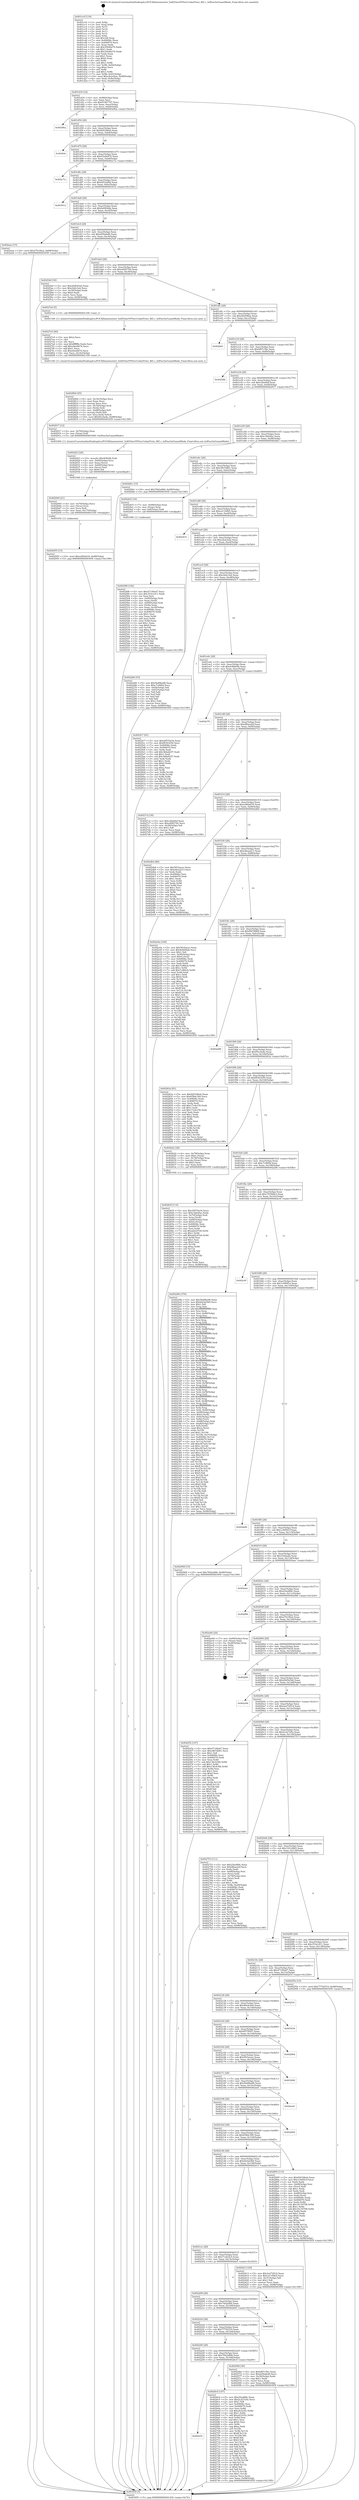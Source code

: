 digraph "0x401cc0" {
  label = "0x401cc0 (/mnt/c/Users/mathe/Desktop/tcc/POCII/binaries/extr_SoftEtherVPNsrcCedarProto_IKE.c_IsIPsecSaTunnelMode_Final-ollvm.out::main(0))"
  labelloc = "t"
  node[shape=record]

  Entry [label="",width=0.3,height=0.3,shape=circle,fillcolor=black,style=filled]
  "0x401d34" [label="{
     0x401d34 [32]\l
     | [instrs]\l
     &nbsp;&nbsp;0x401d34 \<+6\>: mov -0x98(%rbp),%eax\l
     &nbsp;&nbsp;0x401d3a \<+2\>: mov %eax,%ecx\l
     &nbsp;&nbsp;0x401d3c \<+6\>: sub $0x81d677d7,%ecx\l
     &nbsp;&nbsp;0x401d42 \<+6\>: mov %eax,-0xac(%rbp)\l
     &nbsp;&nbsp;0x401d48 \<+6\>: mov %ecx,-0xb0(%rbp)\l
     &nbsp;&nbsp;0x401d4e \<+6\>: je 00000000004029ba \<main+0xcfa\>\l
  }"]
  "0x4029ba" [label="{
     0x4029ba\l
  }", style=dashed]
  "0x401d54" [label="{
     0x401d54 [28]\l
     | [instrs]\l
     &nbsp;&nbsp;0x401d54 \<+5\>: jmp 0000000000401d59 \<main+0x99\>\l
     &nbsp;&nbsp;0x401d59 \<+6\>: mov -0xac(%rbp),%eax\l
     &nbsp;&nbsp;0x401d5f \<+5\>: sub $0x82018beb,%eax\l
     &nbsp;&nbsp;0x401d64 \<+6\>: mov %eax,-0xb4(%rbp)\l
     &nbsp;&nbsp;0x401d6a \<+6\>: je 0000000000402fab \<main+0x12eb\>\l
  }"]
  Exit [label="",width=0.3,height=0.3,shape=circle,fillcolor=black,style=filled,peripheries=2]
  "0x402fab" [label="{
     0x402fab\l
  }", style=dashed]
  "0x401d70" [label="{
     0x401d70 [28]\l
     | [instrs]\l
     &nbsp;&nbsp;0x401d70 \<+5\>: jmp 0000000000401d75 \<main+0xb5\>\l
     &nbsp;&nbsp;0x401d75 \<+6\>: mov -0xac(%rbp),%eax\l
     &nbsp;&nbsp;0x401d7b \<+5\>: sub $0x93a94470,%eax\l
     &nbsp;&nbsp;0x401d80 \<+6\>: mov %eax,-0xb8(%rbp)\l
     &nbsp;&nbsp;0x401d86 \<+6\>: je 0000000000402c7a \<main+0xfba\>\l
  }"]
  "0x402955" [label="{
     0x402955 [15]\l
     | [instrs]\l
     &nbsp;&nbsp;0x402955 \<+10\>: movl $0xe280a618,-0x98(%rbp)\l
     &nbsp;&nbsp;0x40295f \<+5\>: jmp 000000000040305f \<main+0x139f\>\l
  }"]
  "0x402c7a" [label="{
     0x402c7a\l
  }", style=dashed]
  "0x401d8c" [label="{
     0x401d8c [28]\l
     | [instrs]\l
     &nbsp;&nbsp;0x401d8c \<+5\>: jmp 0000000000401d91 \<main+0xd1\>\l
     &nbsp;&nbsp;0x401d91 \<+6\>: mov -0xac(%rbp),%eax\l
     &nbsp;&nbsp;0x401d97 \<+5\>: sub $0x9d1b2f4d,%eax\l
     &nbsp;&nbsp;0x401d9c \<+6\>: mov %eax,-0xbc(%rbp)\l
     &nbsp;&nbsp;0x401da2 \<+6\>: je 0000000000403012 \<main+0x1352\>\l
  }"]
  "0x402940" [label="{
     0x402940 [21]\l
     | [instrs]\l
     &nbsp;&nbsp;0x402940 \<+4\>: mov -0x70(%rbp),%rcx\l
     &nbsp;&nbsp;0x402944 \<+3\>: mov (%rcx),%rcx\l
     &nbsp;&nbsp;0x402947 \<+3\>: mov %rcx,%rdi\l
     &nbsp;&nbsp;0x40294a \<+6\>: mov %eax,-0x170(%rbp)\l
     &nbsp;&nbsp;0x402950 \<+5\>: call 0000000000401030 \<free@plt\>\l
     | [calls]\l
     &nbsp;&nbsp;0x401030 \{1\} (unknown)\l
  }"]
  "0x403012" [label="{
     0x403012\l
  }", style=dashed]
  "0x401da8" [label="{
     0x401da8 [28]\l
     | [instrs]\l
     &nbsp;&nbsp;0x401da8 \<+5\>: jmp 0000000000401dad \<main+0xed\>\l
     &nbsp;&nbsp;0x401dad \<+6\>: mov -0xac(%rbp),%eax\l
     &nbsp;&nbsp;0x401db3 \<+5\>: sub $0x9ef494da,%eax\l
     &nbsp;&nbsp;0x401db8 \<+6\>: mov %eax,-0xc0(%rbp)\l
     &nbsp;&nbsp;0x401dbe \<+6\>: je 0000000000402eaa \<main+0x11ea\>\l
  }"]
  "0x402923" [label="{
     0x402923 [29]\l
     | [instrs]\l
     &nbsp;&nbsp;0x402923 \<+10\>: movabs $0x4040d6,%rdi\l
     &nbsp;&nbsp;0x40292d \<+4\>: mov -0x60(%rbp),%rcx\l
     &nbsp;&nbsp;0x402931 \<+2\>: mov %eax,(%rcx)\l
     &nbsp;&nbsp;0x402933 \<+4\>: mov -0x60(%rbp),%rcx\l
     &nbsp;&nbsp;0x402937 \<+2\>: mov (%rcx),%esi\l
     &nbsp;&nbsp;0x402939 \<+2\>: mov $0x0,%al\l
     &nbsp;&nbsp;0x40293b \<+5\>: call 0000000000401040 \<printf@plt\>\l
     | [calls]\l
     &nbsp;&nbsp;0x401040 \{1\} (unknown)\l
  }"]
  "0x402eaa" [label="{
     0x402eaa [15]\l
     | [instrs]\l
     &nbsp;&nbsp;0x402eaa \<+10\>: movl $0x27b1f4e2,-0x98(%rbp)\l
     &nbsp;&nbsp;0x402eb4 \<+5\>: jmp 000000000040305f \<main+0x139f\>\l
  }"]
  "0x401dc4" [label="{
     0x401dc4 [28]\l
     | [instrs]\l
     &nbsp;&nbsp;0x401dc4 \<+5\>: jmp 0000000000401dc9 \<main+0x109\>\l
     &nbsp;&nbsp;0x401dc9 \<+6\>: mov -0xac(%rbp),%eax\l
     &nbsp;&nbsp;0x401dcf \<+5\>: sub $0xa05bdad0,%eax\l
     &nbsp;&nbsp;0x401dd4 \<+6\>: mov %eax,-0xc4(%rbp)\l
     &nbsp;&nbsp;0x401dda \<+6\>: je 00000000004025a9 \<main+0x8e9\>\l
  }"]
  "0x40280d" [label="{
     0x40280d [45]\l
     | [instrs]\l
     &nbsp;&nbsp;0x40280d \<+6\>: mov -0x16c(%rbp),%ecx\l
     &nbsp;&nbsp;0x402813 \<+3\>: imul %eax,%ecx\l
     &nbsp;&nbsp;0x402816 \<+3\>: movslq %ecx,%rsi\l
     &nbsp;&nbsp;0x402819 \<+4\>: mov -0x70(%rbp),%rdi\l
     &nbsp;&nbsp;0x40281d \<+3\>: mov (%rdi),%rdi\l
     &nbsp;&nbsp;0x402820 \<+4\>: mov -0x68(%rbp),%r8\l
     &nbsp;&nbsp;0x402824 \<+3\>: movslq (%r8),%r8\l
     &nbsp;&nbsp;0x402827 \<+4\>: mov %rsi,(%rdi,%r8,8)\l
     &nbsp;&nbsp;0x40282b \<+10\>: movl $0xf5ec0ede,-0x98(%rbp)\l
     &nbsp;&nbsp;0x402835 \<+5\>: jmp 000000000040305f \<main+0x139f\>\l
  }"]
  "0x4025a9" [label="{
     0x4025a9 [30]\l
     | [instrs]\l
     &nbsp;&nbsp;0x4025a9 \<+5\>: mov $0x29d5d3a0,%eax\l
     &nbsp;&nbsp;0x4025ae \<+5\>: mov $0xcfa0c3a2,%ecx\l
     &nbsp;&nbsp;0x4025b3 \<+3\>: mov -0x30(%rbp),%edx\l
     &nbsp;&nbsp;0x4025b6 \<+3\>: cmp $0x0,%edx\l
     &nbsp;&nbsp;0x4025b9 \<+3\>: cmove %ecx,%eax\l
     &nbsp;&nbsp;0x4025bc \<+6\>: mov %eax,-0x98(%rbp)\l
     &nbsp;&nbsp;0x4025c2 \<+5\>: jmp 000000000040305f \<main+0x139f\>\l
  }"]
  "0x401de0" [label="{
     0x401de0 [28]\l
     | [instrs]\l
     &nbsp;&nbsp;0x401de0 \<+5\>: jmp 0000000000401de5 \<main+0x125\>\l
     &nbsp;&nbsp;0x401de5 \<+6\>: mov -0xac(%rbp),%eax\l
     &nbsp;&nbsp;0x401deb \<+5\>: sub $0xa49f2744,%eax\l
     &nbsp;&nbsp;0x401df0 \<+6\>: mov %eax,-0xc8(%rbp)\l
     &nbsp;&nbsp;0x401df6 \<+6\>: je 00000000004027e0 \<main+0xb20\>\l
  }"]
  "0x4027e5" [label="{
     0x4027e5 [40]\l
     | [instrs]\l
     &nbsp;&nbsp;0x4027e5 \<+5\>: mov $0x2,%ecx\l
     &nbsp;&nbsp;0x4027ea \<+1\>: cltd\l
     &nbsp;&nbsp;0x4027eb \<+2\>: idiv %ecx\l
     &nbsp;&nbsp;0x4027ed \<+6\>: imul $0xfffffffe,%edx,%ecx\l
     &nbsp;&nbsp;0x4027f3 \<+6\>: add $0xe0ee6b74,%ecx\l
     &nbsp;&nbsp;0x4027f9 \<+3\>: add $0x1,%ecx\l
     &nbsp;&nbsp;0x4027fc \<+6\>: sub $0xe0ee6b74,%ecx\l
     &nbsp;&nbsp;0x402802 \<+6\>: mov %ecx,-0x16c(%rbp)\l
     &nbsp;&nbsp;0x402808 \<+5\>: call 0000000000401160 \<next_i\>\l
     | [calls]\l
     &nbsp;&nbsp;0x401160 \{1\} (/mnt/c/Users/mathe/Desktop/tcc/POCII/binaries/extr_SoftEtherVPNsrcCedarProto_IKE.c_IsIPsecSaTunnelMode_Final-ollvm.out::next_i)\l
  }"]
  "0x4027e0" [label="{
     0x4027e0 [5]\l
     | [instrs]\l
     &nbsp;&nbsp;0x4027e0 \<+5\>: call 0000000000401160 \<next_i\>\l
     | [calls]\l
     &nbsp;&nbsp;0x401160 \{1\} (/mnt/c/Users/mathe/Desktop/tcc/POCII/binaries/extr_SoftEtherVPNsrcCedarProto_IKE.c_IsIPsecSaTunnelMode_Final-ollvm.out::next_i)\l
  }"]
  "0x401dfc" [label="{
     0x401dfc [28]\l
     | [instrs]\l
     &nbsp;&nbsp;0x401dfc \<+5\>: jmp 0000000000401e01 \<main+0x141\>\l
     &nbsp;&nbsp;0x401e01 \<+6\>: mov -0xac(%rbp),%eax\l
     &nbsp;&nbsp;0x401e07 \<+5\>: sub $0xa82598aa,%eax\l
     &nbsp;&nbsp;0x401e0c \<+6\>: mov %eax,-0xcc(%rbp)\l
     &nbsp;&nbsp;0x401e12 \<+6\>: je 0000000000402b61 \<main+0xea1\>\l
  }"]
  "0x40225c" [label="{
     0x40225c\l
  }", style=dashed]
  "0x402b61" [label="{
     0x402b61\l
  }", style=dashed]
  "0x401e18" [label="{
     0x401e18 [28]\l
     | [instrs]\l
     &nbsp;&nbsp;0x401e18 \<+5\>: jmp 0000000000401e1d \<main+0x15d\>\l
     &nbsp;&nbsp;0x401e1d \<+6\>: mov -0xac(%rbp),%eax\l
     &nbsp;&nbsp;0x401e23 \<+5\>: sub $0xbf67c5bc,%eax\l
     &nbsp;&nbsp;0x401e28 \<+6\>: mov %eax,-0xd0(%rbp)\l
     &nbsp;&nbsp;0x401e2e \<+6\>: je 000000000040258b \<main+0x8cb\>\l
  }"]
  "0x4026c0" [label="{
     0x4026c0 [147]\l
     | [instrs]\l
     &nbsp;&nbsp;0x4026c0 \<+5\>: mov $0x25eef68c,%eax\l
     &nbsp;&nbsp;0x4026c5 \<+5\>: mov $0x2c227a5e,%ecx\l
     &nbsp;&nbsp;0x4026ca \<+2\>: mov $0x1,%dl\l
     &nbsp;&nbsp;0x4026cc \<+7\>: mov 0x40606c,%esi\l
     &nbsp;&nbsp;0x4026d3 \<+7\>: mov 0x406070,%edi\l
     &nbsp;&nbsp;0x4026da \<+3\>: mov %esi,%r8d\l
     &nbsp;&nbsp;0x4026dd \<+7\>: sub $0xa41b35c,%r8d\l
     &nbsp;&nbsp;0x4026e4 \<+4\>: sub $0x1,%r8d\l
     &nbsp;&nbsp;0x4026e8 \<+7\>: add $0xa41b35c,%r8d\l
     &nbsp;&nbsp;0x4026ef \<+4\>: imul %r8d,%esi\l
     &nbsp;&nbsp;0x4026f3 \<+3\>: and $0x1,%esi\l
     &nbsp;&nbsp;0x4026f6 \<+3\>: cmp $0x0,%esi\l
     &nbsp;&nbsp;0x4026f9 \<+4\>: sete %r9b\l
     &nbsp;&nbsp;0x4026fd \<+3\>: cmp $0xa,%edi\l
     &nbsp;&nbsp;0x402700 \<+4\>: setl %r10b\l
     &nbsp;&nbsp;0x402704 \<+3\>: mov %r9b,%r11b\l
     &nbsp;&nbsp;0x402707 \<+4\>: xor $0xff,%r11b\l
     &nbsp;&nbsp;0x40270b \<+3\>: mov %r10b,%bl\l
     &nbsp;&nbsp;0x40270e \<+3\>: xor $0xff,%bl\l
     &nbsp;&nbsp;0x402711 \<+3\>: xor $0x0,%dl\l
     &nbsp;&nbsp;0x402714 \<+3\>: mov %r11b,%r14b\l
     &nbsp;&nbsp;0x402717 \<+4\>: and $0x0,%r14b\l
     &nbsp;&nbsp;0x40271b \<+3\>: and %dl,%r9b\l
     &nbsp;&nbsp;0x40271e \<+3\>: mov %bl,%r15b\l
     &nbsp;&nbsp;0x402721 \<+4\>: and $0x0,%r15b\l
     &nbsp;&nbsp;0x402725 \<+3\>: and %dl,%r10b\l
     &nbsp;&nbsp;0x402728 \<+3\>: or %r9b,%r14b\l
     &nbsp;&nbsp;0x40272b \<+3\>: or %r10b,%r15b\l
     &nbsp;&nbsp;0x40272e \<+3\>: xor %r15b,%r14b\l
     &nbsp;&nbsp;0x402731 \<+3\>: or %bl,%r11b\l
     &nbsp;&nbsp;0x402734 \<+4\>: xor $0xff,%r11b\l
     &nbsp;&nbsp;0x402738 \<+3\>: or $0x0,%dl\l
     &nbsp;&nbsp;0x40273b \<+3\>: and %dl,%r11b\l
     &nbsp;&nbsp;0x40273e \<+3\>: or %r11b,%r14b\l
     &nbsp;&nbsp;0x402741 \<+4\>: test $0x1,%r14b\l
     &nbsp;&nbsp;0x402745 \<+3\>: cmovne %ecx,%eax\l
     &nbsp;&nbsp;0x402748 \<+6\>: mov %eax,-0x98(%rbp)\l
     &nbsp;&nbsp;0x40274e \<+5\>: jmp 000000000040305f \<main+0x139f\>\l
  }"]
  "0x40258b" [label="{
     0x40258b\l
  }", style=dashed]
  "0x401e34" [label="{
     0x401e34 [28]\l
     | [instrs]\l
     &nbsp;&nbsp;0x401e34 \<+5\>: jmp 0000000000401e39 \<main+0x179\>\l
     &nbsp;&nbsp;0x401e39 \<+6\>: mov -0xac(%rbp),%eax\l
     &nbsp;&nbsp;0x401e3f \<+5\>: sub $0xc2be6faf,%eax\l
     &nbsp;&nbsp;0x401e44 \<+6\>: mov %eax,-0xd4(%rbp)\l
     &nbsp;&nbsp;0x401e4a \<+6\>: je 0000000000402917 \<main+0xc57\>\l
  }"]
  "0x40263f" [label="{
     0x40263f [114]\l
     | [instrs]\l
     &nbsp;&nbsp;0x40263f \<+5\>: mov $0x29570a34,%ecx\l
     &nbsp;&nbsp;0x402644 \<+5\>: mov $0xc3bb2fac,%edx\l
     &nbsp;&nbsp;0x402649 \<+4\>: mov -0x70(%rbp),%rdi\l
     &nbsp;&nbsp;0x40264d \<+3\>: mov %rax,(%rdi)\l
     &nbsp;&nbsp;0x402650 \<+4\>: mov -0x68(%rbp),%rax\l
     &nbsp;&nbsp;0x402654 \<+6\>: movl $0x0,(%rax)\l
     &nbsp;&nbsp;0x40265a \<+7\>: mov 0x40606c,%esi\l
     &nbsp;&nbsp;0x402661 \<+8\>: mov 0x406070,%r8d\l
     &nbsp;&nbsp;0x402669 \<+3\>: mov %esi,%r9d\l
     &nbsp;&nbsp;0x40266c \<+7\>: sub $0xad2c87e6,%r9d\l
     &nbsp;&nbsp;0x402673 \<+4\>: sub $0x1,%r9d\l
     &nbsp;&nbsp;0x402677 \<+7\>: add $0xad2c87e6,%r9d\l
     &nbsp;&nbsp;0x40267e \<+4\>: imul %r9d,%esi\l
     &nbsp;&nbsp;0x402682 \<+3\>: and $0x1,%esi\l
     &nbsp;&nbsp;0x402685 \<+3\>: cmp $0x0,%esi\l
     &nbsp;&nbsp;0x402688 \<+4\>: sete %r10b\l
     &nbsp;&nbsp;0x40268c \<+4\>: cmp $0xa,%r8d\l
     &nbsp;&nbsp;0x402690 \<+4\>: setl %r11b\l
     &nbsp;&nbsp;0x402694 \<+3\>: mov %r10b,%bl\l
     &nbsp;&nbsp;0x402697 \<+3\>: and %r11b,%bl\l
     &nbsp;&nbsp;0x40269a \<+3\>: xor %r11b,%r10b\l
     &nbsp;&nbsp;0x40269d \<+3\>: or %r10b,%bl\l
     &nbsp;&nbsp;0x4026a0 \<+3\>: test $0x1,%bl\l
     &nbsp;&nbsp;0x4026a3 \<+3\>: cmovne %edx,%ecx\l
     &nbsp;&nbsp;0x4026a6 \<+6\>: mov %ecx,-0x98(%rbp)\l
     &nbsp;&nbsp;0x4026ac \<+5\>: jmp 000000000040305f \<main+0x139f\>\l
  }"]
  "0x402917" [label="{
     0x402917 [12]\l
     | [instrs]\l
     &nbsp;&nbsp;0x402917 \<+4\>: mov -0x70(%rbp),%rax\l
     &nbsp;&nbsp;0x40291b \<+3\>: mov (%rax),%rdi\l
     &nbsp;&nbsp;0x40291e \<+5\>: call 0000000000401600 \<IsIPsecSaTunnelMode\>\l
     | [calls]\l
     &nbsp;&nbsp;0x401600 \{1\} (/mnt/c/Users/mathe/Desktop/tcc/POCII/binaries/extr_SoftEtherVPNsrcCedarProto_IKE.c_IsIPsecSaTunnelMode_Final-ollvm.out::IsIPsecSaTunnelMode)\l
  }"]
  "0x401e50" [label="{
     0x401e50 [28]\l
     | [instrs]\l
     &nbsp;&nbsp;0x401e50 \<+5\>: jmp 0000000000401e55 \<main+0x195\>\l
     &nbsp;&nbsp;0x401e55 \<+6\>: mov -0xac(%rbp),%eax\l
     &nbsp;&nbsp;0x401e5b \<+5\>: sub $0xc3bb2fac,%eax\l
     &nbsp;&nbsp;0x401e60 \<+6\>: mov %eax,-0xd8(%rbp)\l
     &nbsp;&nbsp;0x401e66 \<+6\>: je 00000000004026b1 \<main+0x9f1\>\l
  }"]
  "0x402240" [label="{
     0x402240 [28]\l
     | [instrs]\l
     &nbsp;&nbsp;0x402240 \<+5\>: jmp 0000000000402245 \<main+0x585\>\l
     &nbsp;&nbsp;0x402245 \<+6\>: mov -0xac(%rbp),%eax\l
     &nbsp;&nbsp;0x40224b \<+5\>: sub $0x7842a866,%eax\l
     &nbsp;&nbsp;0x402250 \<+6\>: mov %eax,-0x168(%rbp)\l
     &nbsp;&nbsp;0x402256 \<+6\>: je 00000000004026c0 \<main+0xa00\>\l
  }"]
  "0x4026b1" [label="{
     0x4026b1 [15]\l
     | [instrs]\l
     &nbsp;&nbsp;0x4026b1 \<+10\>: movl $0x7842a866,-0x98(%rbp)\l
     &nbsp;&nbsp;0x4026bb \<+5\>: jmp 000000000040305f \<main+0x139f\>\l
  }"]
  "0x401e6c" [label="{
     0x401e6c [28]\l
     | [instrs]\l
     &nbsp;&nbsp;0x401e6c \<+5\>: jmp 0000000000401e71 \<main+0x1b1\>\l
     &nbsp;&nbsp;0x401e71 \<+6\>: mov -0xac(%rbp),%eax\l
     &nbsp;&nbsp;0x401e77 \<+5\>: sub $0xc8b7dd61,%eax\l
     &nbsp;&nbsp;0x401e7c \<+6\>: mov %eax,-0xdc(%rbp)\l
     &nbsp;&nbsp;0x401e82 \<+6\>: je 00000000004024e5 \<main+0x825\>\l
  }"]
  "0x40256d" [label="{
     0x40256d [30]\l
     | [instrs]\l
     &nbsp;&nbsp;0x40256d \<+5\>: mov $0xbf67c5bc,%eax\l
     &nbsp;&nbsp;0x402572 \<+5\>: mov $0xa05bdad0,%ecx\l
     &nbsp;&nbsp;0x402577 \<+3\>: mov -0x30(%rbp),%edx\l
     &nbsp;&nbsp;0x40257a \<+3\>: cmp $0x1,%edx\l
     &nbsp;&nbsp;0x40257d \<+3\>: cmovl %ecx,%eax\l
     &nbsp;&nbsp;0x402580 \<+6\>: mov %eax,-0x98(%rbp)\l
     &nbsp;&nbsp;0x402586 \<+5\>: jmp 000000000040305f \<main+0x139f\>\l
  }"]
  "0x4024e5" [label="{
     0x4024e5 [19]\l
     | [instrs]\l
     &nbsp;&nbsp;0x4024e5 \<+7\>: mov -0x88(%rbp),%rax\l
     &nbsp;&nbsp;0x4024ec \<+3\>: mov (%rax),%rax\l
     &nbsp;&nbsp;0x4024ef \<+4\>: mov 0x8(%rax),%rdi\l
     &nbsp;&nbsp;0x4024f3 \<+5\>: call 0000000000401060 \<atoi@plt\>\l
     | [calls]\l
     &nbsp;&nbsp;0x401060 \{1\} (unknown)\l
  }"]
  "0x401e88" [label="{
     0x401e88 [28]\l
     | [instrs]\l
     &nbsp;&nbsp;0x401e88 \<+5\>: jmp 0000000000401e8d \<main+0x1cd\>\l
     &nbsp;&nbsp;0x401e8d \<+6\>: mov -0xac(%rbp),%eax\l
     &nbsp;&nbsp;0x401e93 \<+5\>: sub $0xca1184b5,%eax\l
     &nbsp;&nbsp;0x401e98 \<+6\>: mov %eax,-0xe0(%rbp)\l
     &nbsp;&nbsp;0x401e9e \<+6\>: je 0000000000402431 \<main+0x771\>\l
  }"]
  "0x402224" [label="{
     0x402224 [28]\l
     | [instrs]\l
     &nbsp;&nbsp;0x402224 \<+5\>: jmp 0000000000402229 \<main+0x569\>\l
     &nbsp;&nbsp;0x402229 \<+6\>: mov -0xac(%rbp),%eax\l
     &nbsp;&nbsp;0x40222f \<+5\>: sub $0x77792519,%eax\l
     &nbsp;&nbsp;0x402234 \<+6\>: mov %eax,-0x164(%rbp)\l
     &nbsp;&nbsp;0x40223a \<+6\>: je 000000000040256d \<main+0x8ad\>\l
  }"]
  "0x402431" [label="{
     0x402431\l
  }", style=dashed]
  "0x401ea4" [label="{
     0x401ea4 [28]\l
     | [instrs]\l
     &nbsp;&nbsp;0x401ea4 \<+5\>: jmp 0000000000401ea9 \<main+0x1e9\>\l
     &nbsp;&nbsp;0x401ea9 \<+6\>: mov -0xac(%rbp),%eax\l
     &nbsp;&nbsp;0x401eaf \<+5\>: sub $0xcde2cb2e,%eax\l
     &nbsp;&nbsp;0x401eb4 \<+6\>: mov %eax,-0xe4(%rbp)\l
     &nbsp;&nbsp;0x401eba \<+6\>: je 0000000000402266 \<main+0x5a6\>\l
  }"]
  "0x402fd5" [label="{
     0x402fd5\l
  }", style=dashed]
  "0x402266" [label="{
     0x402266 [53]\l
     | [instrs]\l
     &nbsp;&nbsp;0x402266 \<+5\>: mov $0x5bd9ba98,%eax\l
     &nbsp;&nbsp;0x40226b \<+5\>: mov $0xc7c880d,%ecx\l
     &nbsp;&nbsp;0x402270 \<+6\>: mov -0x92(%rbp),%dl\l
     &nbsp;&nbsp;0x402276 \<+7\>: mov -0x91(%rbp),%sil\l
     &nbsp;&nbsp;0x40227d \<+3\>: mov %dl,%dil\l
     &nbsp;&nbsp;0x402280 \<+3\>: and %sil,%dil\l
     &nbsp;&nbsp;0x402283 \<+3\>: xor %sil,%dl\l
     &nbsp;&nbsp;0x402286 \<+3\>: or %dl,%dil\l
     &nbsp;&nbsp;0x402289 \<+4\>: test $0x1,%dil\l
     &nbsp;&nbsp;0x40228d \<+3\>: cmovne %ecx,%eax\l
     &nbsp;&nbsp;0x402290 \<+6\>: mov %eax,-0x98(%rbp)\l
     &nbsp;&nbsp;0x402296 \<+5\>: jmp 000000000040305f \<main+0x139f\>\l
  }"]
  "0x401ec0" [label="{
     0x401ec0 [28]\l
     | [instrs]\l
     &nbsp;&nbsp;0x401ec0 \<+5\>: jmp 0000000000401ec5 \<main+0x205\>\l
     &nbsp;&nbsp;0x401ec5 \<+6\>: mov -0xac(%rbp),%eax\l
     &nbsp;&nbsp;0x401ecb \<+5\>: sub $0xcfa0c3a2,%eax\l
     &nbsp;&nbsp;0x401ed0 \<+6\>: mov %eax,-0xe8(%rbp)\l
     &nbsp;&nbsp;0x401ed6 \<+6\>: je 00000000004025c7 \<main+0x907\>\l
  }"]
  "0x40305f" [label="{
     0x40305f [5]\l
     | [instrs]\l
     &nbsp;&nbsp;0x40305f \<+5\>: jmp 0000000000401d34 \<main+0x74\>\l
  }"]
  "0x401cc0" [label="{
     0x401cc0 [116]\l
     | [instrs]\l
     &nbsp;&nbsp;0x401cc0 \<+1\>: push %rbp\l
     &nbsp;&nbsp;0x401cc1 \<+3\>: mov %rsp,%rbp\l
     &nbsp;&nbsp;0x401cc4 \<+2\>: push %r15\l
     &nbsp;&nbsp;0x401cc6 \<+2\>: push %r14\l
     &nbsp;&nbsp;0x401cc8 \<+2\>: push %r13\l
     &nbsp;&nbsp;0x401cca \<+2\>: push %r12\l
     &nbsp;&nbsp;0x401ccc \<+1\>: push %rbx\l
     &nbsp;&nbsp;0x401ccd \<+7\>: sub $0x168,%rsp\l
     &nbsp;&nbsp;0x401cd4 \<+7\>: mov 0x40606c,%eax\l
     &nbsp;&nbsp;0x401cdb \<+7\>: mov 0x406070,%ecx\l
     &nbsp;&nbsp;0x401ce2 \<+2\>: mov %eax,%edx\l
     &nbsp;&nbsp;0x401ce4 \<+6\>: sub $0x30446a70,%edx\l
     &nbsp;&nbsp;0x401cea \<+3\>: sub $0x1,%edx\l
     &nbsp;&nbsp;0x401ced \<+6\>: add $0x30446a70,%edx\l
     &nbsp;&nbsp;0x401cf3 \<+3\>: imul %edx,%eax\l
     &nbsp;&nbsp;0x401cf6 \<+3\>: and $0x1,%eax\l
     &nbsp;&nbsp;0x401cf9 \<+3\>: cmp $0x0,%eax\l
     &nbsp;&nbsp;0x401cfc \<+4\>: sete %r8b\l
     &nbsp;&nbsp;0x401d00 \<+4\>: and $0x1,%r8b\l
     &nbsp;&nbsp;0x401d04 \<+7\>: mov %r8b,-0x92(%rbp)\l
     &nbsp;&nbsp;0x401d0b \<+3\>: cmp $0xa,%ecx\l
     &nbsp;&nbsp;0x401d0e \<+4\>: setl %r8b\l
     &nbsp;&nbsp;0x401d12 \<+4\>: and $0x1,%r8b\l
     &nbsp;&nbsp;0x401d16 \<+7\>: mov %r8b,-0x91(%rbp)\l
     &nbsp;&nbsp;0x401d1d \<+10\>: movl $0xcde2cb2e,-0x98(%rbp)\l
     &nbsp;&nbsp;0x401d27 \<+6\>: mov %edi,-0x9c(%rbp)\l
     &nbsp;&nbsp;0x401d2d \<+7\>: mov %rsi,-0xa8(%rbp)\l
  }"]
  "0x402208" [label="{
     0x402208 [28]\l
     | [instrs]\l
     &nbsp;&nbsp;0x402208 \<+5\>: jmp 000000000040220d \<main+0x54d\>\l
     &nbsp;&nbsp;0x40220d \<+6\>: mov -0xac(%rbp),%eax\l
     &nbsp;&nbsp;0x402213 \<+5\>: sub $0x74d2af0d,%eax\l
     &nbsp;&nbsp;0x402218 \<+6\>: mov %eax,-0x160(%rbp)\l
     &nbsp;&nbsp;0x40221e \<+6\>: je 0000000000402fd5 \<main+0x1315\>\l
  }"]
  "0x4025c7" [label="{
     0x4025c7 [91]\l
     | [instrs]\l
     &nbsp;&nbsp;0x4025c7 \<+5\>: mov $0x29570a34,%eax\l
     &nbsp;&nbsp;0x4025cc \<+5\>: mov $0xf8393250,%ecx\l
     &nbsp;&nbsp;0x4025d1 \<+7\>: mov 0x40606c,%edx\l
     &nbsp;&nbsp;0x4025d8 \<+7\>: mov 0x406070,%esi\l
     &nbsp;&nbsp;0x4025df \<+2\>: mov %edx,%edi\l
     &nbsp;&nbsp;0x4025e1 \<+6\>: add $0x3b8a6257,%edi\l
     &nbsp;&nbsp;0x4025e7 \<+3\>: sub $0x1,%edi\l
     &nbsp;&nbsp;0x4025ea \<+6\>: sub $0x3b8a6257,%edi\l
     &nbsp;&nbsp;0x4025f0 \<+3\>: imul %edi,%edx\l
     &nbsp;&nbsp;0x4025f3 \<+3\>: and $0x1,%edx\l
     &nbsp;&nbsp;0x4025f6 \<+3\>: cmp $0x0,%edx\l
     &nbsp;&nbsp;0x4025f9 \<+4\>: sete %r8b\l
     &nbsp;&nbsp;0x4025fd \<+3\>: cmp $0xa,%esi\l
     &nbsp;&nbsp;0x402600 \<+4\>: setl %r9b\l
     &nbsp;&nbsp;0x402604 \<+3\>: mov %r8b,%r10b\l
     &nbsp;&nbsp;0x402607 \<+3\>: and %r9b,%r10b\l
     &nbsp;&nbsp;0x40260a \<+3\>: xor %r9b,%r8b\l
     &nbsp;&nbsp;0x40260d \<+3\>: or %r8b,%r10b\l
     &nbsp;&nbsp;0x402610 \<+4\>: test $0x1,%r10b\l
     &nbsp;&nbsp;0x402614 \<+3\>: cmovne %ecx,%eax\l
     &nbsp;&nbsp;0x402617 \<+6\>: mov %eax,-0x98(%rbp)\l
     &nbsp;&nbsp;0x40261d \<+5\>: jmp 000000000040305f \<main+0x139f\>\l
  }"]
  "0x401edc" [label="{
     0x401edc [28]\l
     | [instrs]\l
     &nbsp;&nbsp;0x401edc \<+5\>: jmp 0000000000401ee1 \<main+0x221\>\l
     &nbsp;&nbsp;0x401ee1 \<+6\>: mov -0xac(%rbp),%eax\l
     &nbsp;&nbsp;0x401ee7 \<+5\>: sub $0xdc8fde9b,%eax\l
     &nbsp;&nbsp;0x401eec \<+6\>: mov %eax,-0xec(%rbp)\l
     &nbsp;&nbsp;0x401ef2 \<+6\>: je 0000000000402a79 \<main+0xdb9\>\l
  }"]
  "0x402da5" [label="{
     0x402da5\l
  }", style=dashed]
  "0x402a79" [label="{
     0x402a79\l
  }", style=dashed]
  "0x401ef8" [label="{
     0x401ef8 [28]\l
     | [instrs]\l
     &nbsp;&nbsp;0x401ef8 \<+5\>: jmp 0000000000401efd \<main+0x23d\>\l
     &nbsp;&nbsp;0x401efd \<+6\>: mov -0xac(%rbp),%eax\l
     &nbsp;&nbsp;0x401f03 \<+5\>: sub $0xdfbae22f,%eax\l
     &nbsp;&nbsp;0x401f08 \<+6\>: mov %eax,-0xf0(%rbp)\l
     &nbsp;&nbsp;0x401f0e \<+6\>: je 00000000004027c2 \<main+0xb02\>\l
  }"]
  "0x4024f8" [label="{
     0x4024f8 [102]\l
     | [instrs]\l
     &nbsp;&nbsp;0x4024f8 \<+5\>: mov $0x47149a47,%ecx\l
     &nbsp;&nbsp;0x4024fd \<+5\>: mov $0x353a1d11,%edx\l
     &nbsp;&nbsp;0x402502 \<+2\>: xor %esi,%esi\l
     &nbsp;&nbsp;0x402504 \<+4\>: mov -0x80(%rbp),%rdi\l
     &nbsp;&nbsp;0x402508 \<+2\>: mov %eax,(%rdi)\l
     &nbsp;&nbsp;0x40250a \<+4\>: mov -0x80(%rbp),%rdi\l
     &nbsp;&nbsp;0x40250e \<+2\>: mov (%rdi),%eax\l
     &nbsp;&nbsp;0x402510 \<+3\>: mov %eax,-0x30(%rbp)\l
     &nbsp;&nbsp;0x402513 \<+7\>: mov 0x40606c,%eax\l
     &nbsp;&nbsp;0x40251a \<+8\>: mov 0x406070,%r8d\l
     &nbsp;&nbsp;0x402522 \<+3\>: sub $0x1,%esi\l
     &nbsp;&nbsp;0x402525 \<+3\>: mov %eax,%r9d\l
     &nbsp;&nbsp;0x402528 \<+3\>: add %esi,%r9d\l
     &nbsp;&nbsp;0x40252b \<+4\>: imul %r9d,%eax\l
     &nbsp;&nbsp;0x40252f \<+3\>: and $0x1,%eax\l
     &nbsp;&nbsp;0x402532 \<+3\>: cmp $0x0,%eax\l
     &nbsp;&nbsp;0x402535 \<+4\>: sete %r10b\l
     &nbsp;&nbsp;0x402539 \<+4\>: cmp $0xa,%r8d\l
     &nbsp;&nbsp;0x40253d \<+4\>: setl %r11b\l
     &nbsp;&nbsp;0x402541 \<+3\>: mov %r10b,%bl\l
     &nbsp;&nbsp;0x402544 \<+3\>: and %r11b,%bl\l
     &nbsp;&nbsp;0x402547 \<+3\>: xor %r11b,%r10b\l
     &nbsp;&nbsp;0x40254a \<+3\>: or %r10b,%bl\l
     &nbsp;&nbsp;0x40254d \<+3\>: test $0x1,%bl\l
     &nbsp;&nbsp;0x402550 \<+3\>: cmovne %edx,%ecx\l
     &nbsp;&nbsp;0x402553 \<+6\>: mov %ecx,-0x98(%rbp)\l
     &nbsp;&nbsp;0x402559 \<+5\>: jmp 000000000040305f \<main+0x139f\>\l
  }"]
  "0x4027c2" [label="{
     0x4027c2 [30]\l
     | [instrs]\l
     &nbsp;&nbsp;0x4027c2 \<+5\>: mov $0xc2be6faf,%eax\l
     &nbsp;&nbsp;0x4027c7 \<+5\>: mov $0xa49f2744,%ecx\l
     &nbsp;&nbsp;0x4027cc \<+3\>: mov -0x29(%rbp),%dl\l
     &nbsp;&nbsp;0x4027cf \<+3\>: test $0x1,%dl\l
     &nbsp;&nbsp;0x4027d2 \<+3\>: cmovne %ecx,%eax\l
     &nbsp;&nbsp;0x4027d5 \<+6\>: mov %eax,-0x98(%rbp)\l
     &nbsp;&nbsp;0x4027db \<+5\>: jmp 000000000040305f \<main+0x139f\>\l
  }"]
  "0x401f14" [label="{
     0x401f14 [28]\l
     | [instrs]\l
     &nbsp;&nbsp;0x401f14 \<+5\>: jmp 0000000000401f19 \<main+0x259\>\l
     &nbsp;&nbsp;0x401f19 \<+6\>: mov -0xac(%rbp),%eax\l
     &nbsp;&nbsp;0x401f1f \<+5\>: sub $0xe280a618,%eax\l
     &nbsp;&nbsp;0x401f24 \<+6\>: mov %eax,-0xf4(%rbp)\l
     &nbsp;&nbsp;0x401f2a \<+6\>: je 0000000000402db4 \<main+0x10f4\>\l
  }"]
  "0x4021ec" [label="{
     0x4021ec [28]\l
     | [instrs]\l
     &nbsp;&nbsp;0x4021ec \<+5\>: jmp 00000000004021f1 \<main+0x531\>\l
     &nbsp;&nbsp;0x4021f1 \<+6\>: mov -0xac(%rbp),%eax\l
     &nbsp;&nbsp;0x4021f7 \<+5\>: sub $0x71c623c5,%eax\l
     &nbsp;&nbsp;0x4021fc \<+6\>: mov %eax,-0x15c(%rbp)\l
     &nbsp;&nbsp;0x402202 \<+6\>: je 0000000000402da5 \<main+0x10e5\>\l
  }"]
  "0x402db4" [label="{
     0x402db4 [86]\l
     | [instrs]\l
     &nbsp;&nbsp;0x402db4 \<+5\>: mov $0x581bacac,%eax\l
     &nbsp;&nbsp;0x402db9 \<+5\>: mov $0xe8eaa213,%ecx\l
     &nbsp;&nbsp;0x402dbe \<+2\>: xor %edx,%edx\l
     &nbsp;&nbsp;0x402dc0 \<+7\>: mov 0x40606c,%esi\l
     &nbsp;&nbsp;0x402dc7 \<+7\>: mov 0x406070,%edi\l
     &nbsp;&nbsp;0x402dce \<+3\>: sub $0x1,%edx\l
     &nbsp;&nbsp;0x402dd1 \<+3\>: mov %esi,%r8d\l
     &nbsp;&nbsp;0x402dd4 \<+3\>: add %edx,%r8d\l
     &nbsp;&nbsp;0x402dd7 \<+4\>: imul %r8d,%esi\l
     &nbsp;&nbsp;0x402ddb \<+3\>: and $0x1,%esi\l
     &nbsp;&nbsp;0x402dde \<+3\>: cmp $0x0,%esi\l
     &nbsp;&nbsp;0x402de1 \<+4\>: sete %r9b\l
     &nbsp;&nbsp;0x402de5 \<+3\>: cmp $0xa,%edi\l
     &nbsp;&nbsp;0x402de8 \<+4\>: setl %r10b\l
     &nbsp;&nbsp;0x402dec \<+3\>: mov %r9b,%r11b\l
     &nbsp;&nbsp;0x402def \<+3\>: and %r10b,%r11b\l
     &nbsp;&nbsp;0x402df2 \<+3\>: xor %r10b,%r9b\l
     &nbsp;&nbsp;0x402df5 \<+3\>: or %r9b,%r11b\l
     &nbsp;&nbsp;0x402df8 \<+4\>: test $0x1,%r11b\l
     &nbsp;&nbsp;0x402dfc \<+3\>: cmovne %ecx,%eax\l
     &nbsp;&nbsp;0x402dff \<+6\>: mov %eax,-0x98(%rbp)\l
     &nbsp;&nbsp;0x402e05 \<+5\>: jmp 000000000040305f \<main+0x139f\>\l
  }"]
  "0x401f30" [label="{
     0x401f30 [28]\l
     | [instrs]\l
     &nbsp;&nbsp;0x401f30 \<+5\>: jmp 0000000000401f35 \<main+0x275\>\l
     &nbsp;&nbsp;0x401f35 \<+6\>: mov -0xac(%rbp),%eax\l
     &nbsp;&nbsp;0x401f3b \<+5\>: sub $0xe8eaa213,%eax\l
     &nbsp;&nbsp;0x401f40 \<+6\>: mov %eax,-0xf8(%rbp)\l
     &nbsp;&nbsp;0x401f46 \<+6\>: je 0000000000402e0a \<main+0x114a\>\l
  }"]
  "0x402413" [label="{
     0x402413 [30]\l
     | [instrs]\l
     &nbsp;&nbsp;0x402413 \<+5\>: mov $0x2a272914,%eax\l
     &nbsp;&nbsp;0x402418 \<+5\>: mov $0xca1184b5,%ecx\l
     &nbsp;&nbsp;0x40241d \<+3\>: mov -0x31(%rbp),%dl\l
     &nbsp;&nbsp;0x402420 \<+3\>: test $0x1,%dl\l
     &nbsp;&nbsp;0x402423 \<+3\>: cmovne %ecx,%eax\l
     &nbsp;&nbsp;0x402426 \<+6\>: mov %eax,-0x98(%rbp)\l
     &nbsp;&nbsp;0x40242c \<+5\>: jmp 000000000040305f \<main+0x139f\>\l
  }"]
  "0x402e0a" [label="{
     0x402e0a [160]\l
     | [instrs]\l
     &nbsp;&nbsp;0x402e0a \<+5\>: mov $0x581bacac,%eax\l
     &nbsp;&nbsp;0x402e0f \<+5\>: mov $0x9ef494da,%ecx\l
     &nbsp;&nbsp;0x402e14 \<+2\>: mov $0x1,%dl\l
     &nbsp;&nbsp;0x402e16 \<+7\>: mov -0x90(%rbp),%rsi\l
     &nbsp;&nbsp;0x402e1d \<+6\>: movl $0x0,(%rsi)\l
     &nbsp;&nbsp;0x402e23 \<+7\>: mov 0x40606c,%edi\l
     &nbsp;&nbsp;0x402e2a \<+8\>: mov 0x406070,%r8d\l
     &nbsp;&nbsp;0x402e32 \<+3\>: mov %edi,%r9d\l
     &nbsp;&nbsp;0x402e35 \<+7\>: sub $0x7cd6bcb,%r9d\l
     &nbsp;&nbsp;0x402e3c \<+4\>: sub $0x1,%r9d\l
     &nbsp;&nbsp;0x402e40 \<+7\>: add $0x7cd6bcb,%r9d\l
     &nbsp;&nbsp;0x402e47 \<+4\>: imul %r9d,%edi\l
     &nbsp;&nbsp;0x402e4b \<+3\>: and $0x1,%edi\l
     &nbsp;&nbsp;0x402e4e \<+3\>: cmp $0x0,%edi\l
     &nbsp;&nbsp;0x402e51 \<+4\>: sete %r10b\l
     &nbsp;&nbsp;0x402e55 \<+4\>: cmp $0xa,%r8d\l
     &nbsp;&nbsp;0x402e59 \<+4\>: setl %r11b\l
     &nbsp;&nbsp;0x402e5d \<+3\>: mov %r10b,%bl\l
     &nbsp;&nbsp;0x402e60 \<+3\>: xor $0xff,%bl\l
     &nbsp;&nbsp;0x402e63 \<+3\>: mov %r11b,%r14b\l
     &nbsp;&nbsp;0x402e66 \<+4\>: xor $0xff,%r14b\l
     &nbsp;&nbsp;0x402e6a \<+3\>: xor $0x1,%dl\l
     &nbsp;&nbsp;0x402e6d \<+3\>: mov %bl,%r15b\l
     &nbsp;&nbsp;0x402e70 \<+4\>: and $0xff,%r15b\l
     &nbsp;&nbsp;0x402e74 \<+3\>: and %dl,%r10b\l
     &nbsp;&nbsp;0x402e77 \<+3\>: mov %r14b,%r12b\l
     &nbsp;&nbsp;0x402e7a \<+4\>: and $0xff,%r12b\l
     &nbsp;&nbsp;0x402e7e \<+3\>: and %dl,%r11b\l
     &nbsp;&nbsp;0x402e81 \<+3\>: or %r10b,%r15b\l
     &nbsp;&nbsp;0x402e84 \<+3\>: or %r11b,%r12b\l
     &nbsp;&nbsp;0x402e87 \<+3\>: xor %r12b,%r15b\l
     &nbsp;&nbsp;0x402e8a \<+3\>: or %r14b,%bl\l
     &nbsp;&nbsp;0x402e8d \<+3\>: xor $0xff,%bl\l
     &nbsp;&nbsp;0x402e90 \<+3\>: or $0x1,%dl\l
     &nbsp;&nbsp;0x402e93 \<+2\>: and %dl,%bl\l
     &nbsp;&nbsp;0x402e95 \<+3\>: or %bl,%r15b\l
     &nbsp;&nbsp;0x402e98 \<+4\>: test $0x1,%r15b\l
     &nbsp;&nbsp;0x402e9c \<+3\>: cmovne %ecx,%eax\l
     &nbsp;&nbsp;0x402e9f \<+6\>: mov %eax,-0x98(%rbp)\l
     &nbsp;&nbsp;0x402ea5 \<+5\>: jmp 000000000040305f \<main+0x139f\>\l
  }"]
  "0x401f4c" [label="{
     0x401f4c [28]\l
     | [instrs]\l
     &nbsp;&nbsp;0x401f4c \<+5\>: jmp 0000000000401f51 \<main+0x291\>\l
     &nbsp;&nbsp;0x401f51 \<+6\>: mov -0xac(%rbp),%eax\l
     &nbsp;&nbsp;0x401f57 \<+5\>: sub $0xf0d78869,%eax\l
     &nbsp;&nbsp;0x401f5c \<+6\>: mov %eax,-0xfc(%rbp)\l
     &nbsp;&nbsp;0x401f62 \<+6\>: je 0000000000402a88 \<main+0xdc8\>\l
  }"]
  "0x4021d0" [label="{
     0x4021d0 [28]\l
     | [instrs]\l
     &nbsp;&nbsp;0x4021d0 \<+5\>: jmp 00000000004021d5 \<main+0x515\>\l
     &nbsp;&nbsp;0x4021d5 \<+6\>: mov -0xac(%rbp),%eax\l
     &nbsp;&nbsp;0x4021db \<+5\>: sub $0x6dcbd360,%eax\l
     &nbsp;&nbsp;0x4021e0 \<+6\>: mov %eax,-0x158(%rbp)\l
     &nbsp;&nbsp;0x4021e6 \<+6\>: je 0000000000402413 \<main+0x753\>\l
  }"]
  "0x402a88" [label="{
     0x402a88\l
  }", style=dashed]
  "0x401f68" [label="{
     0x401f68 [28]\l
     | [instrs]\l
     &nbsp;&nbsp;0x401f68 \<+5\>: jmp 0000000000401f6d \<main+0x2ad\>\l
     &nbsp;&nbsp;0x401f6d \<+6\>: mov -0xac(%rbp),%eax\l
     &nbsp;&nbsp;0x401f73 \<+5\>: sub $0xf5ec0ede,%eax\l
     &nbsp;&nbsp;0x401f78 \<+6\>: mov %eax,-0x100(%rbp)\l
     &nbsp;&nbsp;0x401f7e \<+6\>: je 000000000040283a \<main+0xb7a\>\l
  }"]
  "0x402895" [label="{
     0x402895 [115]\l
     | [instrs]\l
     &nbsp;&nbsp;0x402895 \<+5\>: mov $0x82018beb,%eax\l
     &nbsp;&nbsp;0x40289a \<+5\>: mov $0x1c9d561f,%ecx\l
     &nbsp;&nbsp;0x40289f \<+2\>: xor %edx,%edx\l
     &nbsp;&nbsp;0x4028a1 \<+4\>: mov -0x68(%rbp),%rsi\l
     &nbsp;&nbsp;0x4028a5 \<+2\>: mov (%rsi),%edi\l
     &nbsp;&nbsp;0x4028a7 \<+3\>: sub $0x1,%edx\l
     &nbsp;&nbsp;0x4028aa \<+2\>: sub %edx,%edi\l
     &nbsp;&nbsp;0x4028ac \<+4\>: mov -0x68(%rbp),%rsi\l
     &nbsp;&nbsp;0x4028b0 \<+2\>: mov %edi,(%rsi)\l
     &nbsp;&nbsp;0x4028b2 \<+7\>: mov 0x40606c,%edx\l
     &nbsp;&nbsp;0x4028b9 \<+7\>: mov 0x406070,%edi\l
     &nbsp;&nbsp;0x4028c0 \<+3\>: mov %edx,%r8d\l
     &nbsp;&nbsp;0x4028c3 \<+7\>: sub $0x16130708,%r8d\l
     &nbsp;&nbsp;0x4028ca \<+4\>: sub $0x1,%r8d\l
     &nbsp;&nbsp;0x4028ce \<+7\>: add $0x16130708,%r8d\l
     &nbsp;&nbsp;0x4028d5 \<+4\>: imul %r8d,%edx\l
     &nbsp;&nbsp;0x4028d9 \<+3\>: and $0x1,%edx\l
     &nbsp;&nbsp;0x4028dc \<+3\>: cmp $0x0,%edx\l
     &nbsp;&nbsp;0x4028df \<+4\>: sete %r9b\l
     &nbsp;&nbsp;0x4028e3 \<+3\>: cmp $0xa,%edi\l
     &nbsp;&nbsp;0x4028e6 \<+4\>: setl %r10b\l
     &nbsp;&nbsp;0x4028ea \<+3\>: mov %r9b,%r11b\l
     &nbsp;&nbsp;0x4028ed \<+3\>: and %r10b,%r11b\l
     &nbsp;&nbsp;0x4028f0 \<+3\>: xor %r10b,%r9b\l
     &nbsp;&nbsp;0x4028f3 \<+3\>: or %r9b,%r11b\l
     &nbsp;&nbsp;0x4028f6 \<+4\>: test $0x1,%r11b\l
     &nbsp;&nbsp;0x4028fa \<+3\>: cmovne %ecx,%eax\l
     &nbsp;&nbsp;0x4028fd \<+6\>: mov %eax,-0x98(%rbp)\l
     &nbsp;&nbsp;0x402903 \<+5\>: jmp 000000000040305f \<main+0x139f\>\l
  }"]
  "0x40283a" [label="{
     0x40283a [91]\l
     | [instrs]\l
     &nbsp;&nbsp;0x40283a \<+5\>: mov $0x82018beb,%eax\l
     &nbsp;&nbsp;0x40283f \<+5\>: mov $0x658dc300,%ecx\l
     &nbsp;&nbsp;0x402844 \<+7\>: mov 0x40606c,%edx\l
     &nbsp;&nbsp;0x40284b \<+7\>: mov 0x406070,%esi\l
     &nbsp;&nbsp;0x402852 \<+2\>: mov %edx,%edi\l
     &nbsp;&nbsp;0x402854 \<+6\>: add $0x17cde156,%edi\l
     &nbsp;&nbsp;0x40285a \<+3\>: sub $0x1,%edi\l
     &nbsp;&nbsp;0x40285d \<+6\>: sub $0x17cde156,%edi\l
     &nbsp;&nbsp;0x402863 \<+3\>: imul %edi,%edx\l
     &nbsp;&nbsp;0x402866 \<+3\>: and $0x1,%edx\l
     &nbsp;&nbsp;0x402869 \<+3\>: cmp $0x0,%edx\l
     &nbsp;&nbsp;0x40286c \<+4\>: sete %r8b\l
     &nbsp;&nbsp;0x402870 \<+3\>: cmp $0xa,%esi\l
     &nbsp;&nbsp;0x402873 \<+4\>: setl %r9b\l
     &nbsp;&nbsp;0x402877 \<+3\>: mov %r8b,%r10b\l
     &nbsp;&nbsp;0x40287a \<+3\>: and %r9b,%r10b\l
     &nbsp;&nbsp;0x40287d \<+3\>: xor %r9b,%r8b\l
     &nbsp;&nbsp;0x402880 \<+3\>: or %r8b,%r10b\l
     &nbsp;&nbsp;0x402883 \<+4\>: test $0x1,%r10b\l
     &nbsp;&nbsp;0x402887 \<+3\>: cmovne %ecx,%eax\l
     &nbsp;&nbsp;0x40288a \<+6\>: mov %eax,-0x98(%rbp)\l
     &nbsp;&nbsp;0x402890 \<+5\>: jmp 000000000040305f \<main+0x139f\>\l
  }"]
  "0x401f84" [label="{
     0x401f84 [28]\l
     | [instrs]\l
     &nbsp;&nbsp;0x401f84 \<+5\>: jmp 0000000000401f89 \<main+0x2c9\>\l
     &nbsp;&nbsp;0x401f89 \<+6\>: mov -0xac(%rbp),%eax\l
     &nbsp;&nbsp;0x401f8f \<+5\>: sub $0xf8393250,%eax\l
     &nbsp;&nbsp;0x401f94 \<+6\>: mov %eax,-0x104(%rbp)\l
     &nbsp;&nbsp;0x401f9a \<+6\>: je 0000000000402622 \<main+0x962\>\l
  }"]
  "0x4021b4" [label="{
     0x4021b4 [28]\l
     | [instrs]\l
     &nbsp;&nbsp;0x4021b4 \<+5\>: jmp 00000000004021b9 \<main+0x4f9\>\l
     &nbsp;&nbsp;0x4021b9 \<+6\>: mov -0xac(%rbp),%eax\l
     &nbsp;&nbsp;0x4021bf \<+5\>: sub $0x658dc300,%eax\l
     &nbsp;&nbsp;0x4021c4 \<+6\>: mov %eax,-0x154(%rbp)\l
     &nbsp;&nbsp;0x4021ca \<+6\>: je 0000000000402895 \<main+0xbd5\>\l
  }"]
  "0x402622" [label="{
     0x402622 [29]\l
     | [instrs]\l
     &nbsp;&nbsp;0x402622 \<+4\>: mov -0x78(%rbp),%rax\l
     &nbsp;&nbsp;0x402626 \<+6\>: movl $0x1,(%rax)\l
     &nbsp;&nbsp;0x40262c \<+4\>: mov -0x78(%rbp),%rax\l
     &nbsp;&nbsp;0x402630 \<+3\>: movslq (%rax),%rax\l
     &nbsp;&nbsp;0x402633 \<+4\>: shl $0x3,%rax\l
     &nbsp;&nbsp;0x402637 \<+3\>: mov %rax,%rdi\l
     &nbsp;&nbsp;0x40263a \<+5\>: call 0000000000401050 \<malloc@plt\>\l
     | [calls]\l
     &nbsp;&nbsp;0x401050 \{1\} (unknown)\l
  }"]
  "0x401fa0" [label="{
     0x401fa0 [28]\l
     | [instrs]\l
     &nbsp;&nbsp;0x401fa0 \<+5\>: jmp 0000000000401fa5 \<main+0x2e5\>\l
     &nbsp;&nbsp;0x401fa5 \<+6\>: mov -0xac(%rbp),%eax\l
     &nbsp;&nbsp;0x401fab \<+5\>: sub $0xc7c880d,%eax\l
     &nbsp;&nbsp;0x401fb0 \<+6\>: mov %eax,-0x108(%rbp)\l
     &nbsp;&nbsp;0x401fb6 \<+6\>: je 000000000040229b \<main+0x5db\>\l
  }"]
  "0x402d0d" [label="{
     0x402d0d\l
  }", style=dashed]
  "0x40229b" [label="{
     0x40229b [376]\l
     | [instrs]\l
     &nbsp;&nbsp;0x40229b \<+5\>: mov $0x5bd9ba98,%eax\l
     &nbsp;&nbsp;0x4022a0 \<+5\>: mov $0x6dcbd360,%ecx\l
     &nbsp;&nbsp;0x4022a5 \<+2\>: mov $0x1,%dl\l
     &nbsp;&nbsp;0x4022a7 \<+3\>: mov %rsp,%rsi\l
     &nbsp;&nbsp;0x4022aa \<+4\>: add $0xfffffffffffffff0,%rsi\l
     &nbsp;&nbsp;0x4022ae \<+3\>: mov %rsi,%rsp\l
     &nbsp;&nbsp;0x4022b1 \<+7\>: mov %rsi,-0x90(%rbp)\l
     &nbsp;&nbsp;0x4022b8 \<+3\>: mov %rsp,%rsi\l
     &nbsp;&nbsp;0x4022bb \<+4\>: add $0xfffffffffffffff0,%rsi\l
     &nbsp;&nbsp;0x4022bf \<+3\>: mov %rsi,%rsp\l
     &nbsp;&nbsp;0x4022c2 \<+3\>: mov %rsp,%rdi\l
     &nbsp;&nbsp;0x4022c5 \<+4\>: add $0xfffffffffffffff0,%rdi\l
     &nbsp;&nbsp;0x4022c9 \<+3\>: mov %rdi,%rsp\l
     &nbsp;&nbsp;0x4022cc \<+7\>: mov %rdi,-0x88(%rbp)\l
     &nbsp;&nbsp;0x4022d3 \<+3\>: mov %rsp,%rdi\l
     &nbsp;&nbsp;0x4022d6 \<+4\>: add $0xfffffffffffffff0,%rdi\l
     &nbsp;&nbsp;0x4022da \<+3\>: mov %rdi,%rsp\l
     &nbsp;&nbsp;0x4022dd \<+4\>: mov %rdi,-0x80(%rbp)\l
     &nbsp;&nbsp;0x4022e1 \<+3\>: mov %rsp,%rdi\l
     &nbsp;&nbsp;0x4022e4 \<+4\>: add $0xfffffffffffffff0,%rdi\l
     &nbsp;&nbsp;0x4022e8 \<+3\>: mov %rdi,%rsp\l
     &nbsp;&nbsp;0x4022eb \<+4\>: mov %rdi,-0x78(%rbp)\l
     &nbsp;&nbsp;0x4022ef \<+3\>: mov %rsp,%rdi\l
     &nbsp;&nbsp;0x4022f2 \<+4\>: add $0xfffffffffffffff0,%rdi\l
     &nbsp;&nbsp;0x4022f6 \<+3\>: mov %rdi,%rsp\l
     &nbsp;&nbsp;0x4022f9 \<+4\>: mov %rdi,-0x70(%rbp)\l
     &nbsp;&nbsp;0x4022fd \<+3\>: mov %rsp,%rdi\l
     &nbsp;&nbsp;0x402300 \<+4\>: add $0xfffffffffffffff0,%rdi\l
     &nbsp;&nbsp;0x402304 \<+3\>: mov %rdi,%rsp\l
     &nbsp;&nbsp;0x402307 \<+4\>: mov %rdi,-0x68(%rbp)\l
     &nbsp;&nbsp;0x40230b \<+3\>: mov %rsp,%rdi\l
     &nbsp;&nbsp;0x40230e \<+4\>: add $0xfffffffffffffff0,%rdi\l
     &nbsp;&nbsp;0x402312 \<+3\>: mov %rdi,%rsp\l
     &nbsp;&nbsp;0x402315 \<+4\>: mov %rdi,-0x60(%rbp)\l
     &nbsp;&nbsp;0x402319 \<+3\>: mov %rsp,%rdi\l
     &nbsp;&nbsp;0x40231c \<+4\>: add $0xfffffffffffffff0,%rdi\l
     &nbsp;&nbsp;0x402320 \<+3\>: mov %rdi,%rsp\l
     &nbsp;&nbsp;0x402323 \<+4\>: mov %rdi,-0x58(%rbp)\l
     &nbsp;&nbsp;0x402327 \<+3\>: mov %rsp,%rdi\l
     &nbsp;&nbsp;0x40232a \<+4\>: add $0xfffffffffffffff0,%rdi\l
     &nbsp;&nbsp;0x40232e \<+3\>: mov %rdi,%rsp\l
     &nbsp;&nbsp;0x402331 \<+4\>: mov %rdi,-0x50(%rbp)\l
     &nbsp;&nbsp;0x402335 \<+3\>: mov %rsp,%rdi\l
     &nbsp;&nbsp;0x402338 \<+4\>: add $0xfffffffffffffff0,%rdi\l
     &nbsp;&nbsp;0x40233c \<+3\>: mov %rdi,%rsp\l
     &nbsp;&nbsp;0x40233f \<+4\>: mov %rdi,-0x48(%rbp)\l
     &nbsp;&nbsp;0x402343 \<+3\>: mov %rsp,%rdi\l
     &nbsp;&nbsp;0x402346 \<+4\>: add $0xfffffffffffffff0,%rdi\l
     &nbsp;&nbsp;0x40234a \<+3\>: mov %rdi,%rsp\l
     &nbsp;&nbsp;0x40234d \<+4\>: mov %rdi,-0x40(%rbp)\l
     &nbsp;&nbsp;0x402351 \<+7\>: mov -0x90(%rbp),%rdi\l
     &nbsp;&nbsp;0x402358 \<+6\>: movl $0x0,(%rdi)\l
     &nbsp;&nbsp;0x40235e \<+7\>: mov -0x9c(%rbp),%r8d\l
     &nbsp;&nbsp;0x402365 \<+3\>: mov %r8d,(%rsi)\l
     &nbsp;&nbsp;0x402368 \<+7\>: mov -0x88(%rbp),%rdi\l
     &nbsp;&nbsp;0x40236f \<+7\>: mov -0xa8(%rbp),%r9\l
     &nbsp;&nbsp;0x402376 \<+3\>: mov %r9,(%rdi)\l
     &nbsp;&nbsp;0x402379 \<+3\>: cmpl $0x2,(%rsi)\l
     &nbsp;&nbsp;0x40237c \<+4\>: setne %r10b\l
     &nbsp;&nbsp;0x402380 \<+4\>: and $0x1,%r10b\l
     &nbsp;&nbsp;0x402384 \<+4\>: mov %r10b,-0x31(%rbp)\l
     &nbsp;&nbsp;0x402388 \<+8\>: mov 0x40606c,%r11d\l
     &nbsp;&nbsp;0x402390 \<+7\>: mov 0x406070,%ebx\l
     &nbsp;&nbsp;0x402397 \<+3\>: mov %r11d,%r14d\l
     &nbsp;&nbsp;0x40239a \<+7\>: add $0xcf47ae5,%r14d\l
     &nbsp;&nbsp;0x4023a1 \<+4\>: sub $0x1,%r14d\l
     &nbsp;&nbsp;0x4023a5 \<+7\>: sub $0xcf47ae5,%r14d\l
     &nbsp;&nbsp;0x4023ac \<+4\>: imul %r14d,%r11d\l
     &nbsp;&nbsp;0x4023b0 \<+4\>: and $0x1,%r11d\l
     &nbsp;&nbsp;0x4023b4 \<+4\>: cmp $0x0,%r11d\l
     &nbsp;&nbsp;0x4023b8 \<+4\>: sete %r10b\l
     &nbsp;&nbsp;0x4023bc \<+3\>: cmp $0xa,%ebx\l
     &nbsp;&nbsp;0x4023bf \<+4\>: setl %r15b\l
     &nbsp;&nbsp;0x4023c3 \<+3\>: mov %r10b,%r12b\l
     &nbsp;&nbsp;0x4023c6 \<+4\>: xor $0xff,%r12b\l
     &nbsp;&nbsp;0x4023ca \<+3\>: mov %r15b,%r13b\l
     &nbsp;&nbsp;0x4023cd \<+4\>: xor $0xff,%r13b\l
     &nbsp;&nbsp;0x4023d1 \<+3\>: xor $0x0,%dl\l
     &nbsp;&nbsp;0x4023d4 \<+3\>: mov %r12b,%sil\l
     &nbsp;&nbsp;0x4023d7 \<+4\>: and $0x0,%sil\l
     &nbsp;&nbsp;0x4023db \<+3\>: and %dl,%r10b\l
     &nbsp;&nbsp;0x4023de \<+3\>: mov %r13b,%dil\l
     &nbsp;&nbsp;0x4023e1 \<+4\>: and $0x0,%dil\l
     &nbsp;&nbsp;0x4023e5 \<+3\>: and %dl,%r15b\l
     &nbsp;&nbsp;0x4023e8 \<+3\>: or %r10b,%sil\l
     &nbsp;&nbsp;0x4023eb \<+3\>: or %r15b,%dil\l
     &nbsp;&nbsp;0x4023ee \<+3\>: xor %dil,%sil\l
     &nbsp;&nbsp;0x4023f1 \<+3\>: or %r13b,%r12b\l
     &nbsp;&nbsp;0x4023f4 \<+4\>: xor $0xff,%r12b\l
     &nbsp;&nbsp;0x4023f8 \<+3\>: or $0x0,%dl\l
     &nbsp;&nbsp;0x4023fb \<+3\>: and %dl,%r12b\l
     &nbsp;&nbsp;0x4023fe \<+3\>: or %r12b,%sil\l
     &nbsp;&nbsp;0x402401 \<+4\>: test $0x1,%sil\l
     &nbsp;&nbsp;0x402405 \<+3\>: cmovne %ecx,%eax\l
     &nbsp;&nbsp;0x402408 \<+6\>: mov %eax,-0x98(%rbp)\l
     &nbsp;&nbsp;0x40240e \<+5\>: jmp 000000000040305f \<main+0x139f\>\l
  }"]
  "0x401fbc" [label="{
     0x401fbc [28]\l
     | [instrs]\l
     &nbsp;&nbsp;0x401fbc \<+5\>: jmp 0000000000401fc1 \<main+0x301\>\l
     &nbsp;&nbsp;0x401fc1 \<+6\>: mov -0xac(%rbp),%eax\l
     &nbsp;&nbsp;0x401fc7 \<+5\>: sub $0x15556bb3,%eax\l
     &nbsp;&nbsp;0x401fcc \<+6\>: mov %eax,-0x10c(%rbp)\l
     &nbsp;&nbsp;0x401fd2 \<+6\>: je 0000000000402c0f \<main+0xf4f\>\l
  }"]
  "0x402198" [label="{
     0x402198 [28]\l
     | [instrs]\l
     &nbsp;&nbsp;0x402198 \<+5\>: jmp 000000000040219d \<main+0x4dd\>\l
     &nbsp;&nbsp;0x40219d \<+6\>: mov -0xac(%rbp),%eax\l
     &nbsp;&nbsp;0x4021a3 \<+5\>: sub $0x6448ac6a,%eax\l
     &nbsp;&nbsp;0x4021a8 \<+6\>: mov %eax,-0x150(%rbp)\l
     &nbsp;&nbsp;0x4021ae \<+6\>: je 0000000000402d0d \<main+0x104d\>\l
  }"]
  "0x402ed1" [label="{
     0x402ed1\l
  }", style=dashed]
  "0x402c0f" [label="{
     0x402c0f\l
  }", style=dashed]
  "0x401fd8" [label="{
     0x401fd8 [28]\l
     | [instrs]\l
     &nbsp;&nbsp;0x401fd8 \<+5\>: jmp 0000000000401fdd \<main+0x31d\>\l
     &nbsp;&nbsp;0x401fdd \<+6\>: mov -0xac(%rbp),%eax\l
     &nbsp;&nbsp;0x401fe3 \<+5\>: sub $0x1c099f1a,%eax\l
     &nbsp;&nbsp;0x401fe8 \<+6\>: mov %eax,-0x110(%rbp)\l
     &nbsp;&nbsp;0x401fee \<+6\>: je 0000000000402b06 \<main+0xe46\>\l
  }"]
  "0x40217c" [label="{
     0x40217c [28]\l
     | [instrs]\l
     &nbsp;&nbsp;0x40217c \<+5\>: jmp 0000000000402181 \<main+0x4c1\>\l
     &nbsp;&nbsp;0x402181 \<+6\>: mov -0xac(%rbp),%eax\l
     &nbsp;&nbsp;0x402187 \<+5\>: sub $0x5bd9ba98,%eax\l
     &nbsp;&nbsp;0x40218c \<+6\>: mov %eax,-0x14c(%rbp)\l
     &nbsp;&nbsp;0x402192 \<+6\>: je 0000000000402ed1 \<main+0x1211\>\l
  }"]
  "0x402b06" [label="{
     0x402b06\l
  }", style=dashed]
  "0x401ff4" [label="{
     0x401ff4 [28]\l
     | [instrs]\l
     &nbsp;&nbsp;0x401ff4 \<+5\>: jmp 0000000000401ff9 \<main+0x339\>\l
     &nbsp;&nbsp;0x401ff9 \<+6\>: mov -0xac(%rbp),%eax\l
     &nbsp;&nbsp;0x401fff \<+5\>: sub $0x1c9d561f,%eax\l
     &nbsp;&nbsp;0x402004 \<+6\>: mov %eax,-0x114(%rbp)\l
     &nbsp;&nbsp;0x40200a \<+6\>: je 0000000000402908 \<main+0xc48\>\l
  }"]
  "0x403048" [label="{
     0x403048\l
  }", style=dashed]
  "0x402908" [label="{
     0x402908 [15]\l
     | [instrs]\l
     &nbsp;&nbsp;0x402908 \<+10\>: movl $0x7842a866,-0x98(%rbp)\l
     &nbsp;&nbsp;0x402912 \<+5\>: jmp 000000000040305f \<main+0x139f\>\l
  }"]
  "0x402010" [label="{
     0x402010 [28]\l
     | [instrs]\l
     &nbsp;&nbsp;0x402010 \<+5\>: jmp 0000000000402015 \<main+0x355\>\l
     &nbsp;&nbsp;0x402015 \<+6\>: mov -0xac(%rbp),%eax\l
     &nbsp;&nbsp;0x40201b \<+5\>: sub $0x1fef2a2b,%eax\l
     &nbsp;&nbsp;0x402020 \<+6\>: mov %eax,-0x118(%rbp)\l
     &nbsp;&nbsp;0x402026 \<+6\>: je 0000000000402aac \<main+0xdec\>\l
  }"]
  "0x402160" [label="{
     0x402160 [28]\l
     | [instrs]\l
     &nbsp;&nbsp;0x402160 \<+5\>: jmp 0000000000402165 \<main+0x4a5\>\l
     &nbsp;&nbsp;0x402165 \<+6\>: mov -0xac(%rbp),%eax\l
     &nbsp;&nbsp;0x40216b \<+5\>: sub $0x581bacac,%eax\l
     &nbsp;&nbsp;0x402170 \<+6\>: mov %eax,-0x148(%rbp)\l
     &nbsp;&nbsp;0x402176 \<+6\>: je 0000000000403048 \<main+0x1388\>\l
  }"]
  "0x402aac" [label="{
     0x402aac\l
  }", style=dashed]
  "0x40202c" [label="{
     0x40202c [28]\l
     | [instrs]\l
     &nbsp;&nbsp;0x40202c \<+5\>: jmp 0000000000402031 \<main+0x371\>\l
     &nbsp;&nbsp;0x402031 \<+6\>: mov -0xac(%rbp),%eax\l
     &nbsp;&nbsp;0x402037 \<+5\>: sub $0x25eef68c,%eax\l
     &nbsp;&nbsp;0x40203c \<+6\>: mov %eax,-0x11c(%rbp)\l
     &nbsp;&nbsp;0x402042 \<+6\>: je 0000000000402f86 \<main+0x12c6\>\l
  }"]
  "0x402964" [label="{
     0x402964\l
  }", style=dashed]
  "0x402f86" [label="{
     0x402f86\l
  }", style=dashed]
  "0x402048" [label="{
     0x402048 [28]\l
     | [instrs]\l
     &nbsp;&nbsp;0x402048 \<+5\>: jmp 000000000040204d \<main+0x38d\>\l
     &nbsp;&nbsp;0x40204d \<+6\>: mov -0xac(%rbp),%eax\l
     &nbsp;&nbsp;0x402053 \<+5\>: sub $0x27b1f4e2,%eax\l
     &nbsp;&nbsp;0x402058 \<+6\>: mov %eax,-0x120(%rbp)\l
     &nbsp;&nbsp;0x40205e \<+6\>: je 0000000000402eb9 \<main+0x11f9\>\l
  }"]
  "0x402144" [label="{
     0x402144 [28]\l
     | [instrs]\l
     &nbsp;&nbsp;0x402144 \<+5\>: jmp 0000000000402149 \<main+0x489\>\l
     &nbsp;&nbsp;0x402149 \<+6\>: mov -0xac(%rbp),%eax\l
     &nbsp;&nbsp;0x40214f \<+5\>: sub $0x4f578507,%eax\l
     &nbsp;&nbsp;0x402154 \<+6\>: mov %eax,-0x144(%rbp)\l
     &nbsp;&nbsp;0x40215a \<+6\>: je 0000000000402964 \<main+0xca4\>\l
  }"]
  "0x402eb9" [label="{
     0x402eb9 [24]\l
     | [instrs]\l
     &nbsp;&nbsp;0x402eb9 \<+7\>: mov -0x90(%rbp),%rax\l
     &nbsp;&nbsp;0x402ec0 \<+2\>: mov (%rax),%eax\l
     &nbsp;&nbsp;0x402ec2 \<+4\>: lea -0x28(%rbp),%rsp\l
     &nbsp;&nbsp;0x402ec6 \<+1\>: pop %rbx\l
     &nbsp;&nbsp;0x402ec7 \<+2\>: pop %r12\l
     &nbsp;&nbsp;0x402ec9 \<+2\>: pop %r13\l
     &nbsp;&nbsp;0x402ecb \<+2\>: pop %r14\l
     &nbsp;&nbsp;0x402ecd \<+2\>: pop %r15\l
     &nbsp;&nbsp;0x402ecf \<+1\>: pop %rbp\l
     &nbsp;&nbsp;0x402ed0 \<+1\>: ret\l
  }"]
  "0x402064" [label="{
     0x402064 [28]\l
     | [instrs]\l
     &nbsp;&nbsp;0x402064 \<+5\>: jmp 0000000000402069 \<main+0x3a9\>\l
     &nbsp;&nbsp;0x402069 \<+6\>: mov -0xac(%rbp),%eax\l
     &nbsp;&nbsp;0x40206f \<+5\>: sub $0x29570a34,%eax\l
     &nbsp;&nbsp;0x402074 \<+6\>: mov %eax,-0x124(%rbp)\l
     &nbsp;&nbsp;0x40207a \<+6\>: je 0000000000402f49 \<main+0x1289\>\l
  }"]
  "0x403034" [label="{
     0x403034\l
  }", style=dashed]
  "0x402f49" [label="{
     0x402f49\l
  }", style=dashed]
  "0x402080" [label="{
     0x402080 [28]\l
     | [instrs]\l
     &nbsp;&nbsp;0x402080 \<+5\>: jmp 0000000000402085 \<main+0x3c5\>\l
     &nbsp;&nbsp;0x402085 \<+6\>: mov -0xac(%rbp),%eax\l
     &nbsp;&nbsp;0x40208b \<+5\>: sub $0x29d5d3a0,%eax\l
     &nbsp;&nbsp;0x402090 \<+6\>: mov %eax,-0x128(%rbp)\l
     &nbsp;&nbsp;0x402096 \<+6\>: je 0000000000402c6b \<main+0xfab\>\l
  }"]
  "0x402128" [label="{
     0x402128 [28]\l
     | [instrs]\l
     &nbsp;&nbsp;0x402128 \<+5\>: jmp 000000000040212d \<main+0x46d\>\l
     &nbsp;&nbsp;0x40212d \<+6\>: mov -0xac(%rbp),%eax\l
     &nbsp;&nbsp;0x402133 \<+5\>: sub $0x48edc9a0,%eax\l
     &nbsp;&nbsp;0x402138 \<+6\>: mov %eax,-0x140(%rbp)\l
     &nbsp;&nbsp;0x40213e \<+6\>: je 0000000000403034 \<main+0x1374\>\l
  }"]
  "0x402c6b" [label="{
     0x402c6b\l
  }", style=dashed]
  "0x40209c" [label="{
     0x40209c [28]\l
     | [instrs]\l
     &nbsp;&nbsp;0x40209c \<+5\>: jmp 00000000004020a1 \<main+0x3e1\>\l
     &nbsp;&nbsp;0x4020a1 \<+6\>: mov -0xac(%rbp),%eax\l
     &nbsp;&nbsp;0x4020a7 \<+5\>: sub $0x2a272914,%eax\l
     &nbsp;&nbsp;0x4020ac \<+6\>: mov %eax,-0x12c(%rbp)\l
     &nbsp;&nbsp;0x4020b2 \<+6\>: je 0000000000402452 \<main+0x792\>\l
  }"]
  "0x402f16" [label="{
     0x402f16\l
  }", style=dashed]
  "0x402452" [label="{
     0x402452 [147]\l
     | [instrs]\l
     &nbsp;&nbsp;0x402452 \<+5\>: mov $0x47149a47,%eax\l
     &nbsp;&nbsp;0x402457 \<+5\>: mov $0xc8b7dd61,%ecx\l
     &nbsp;&nbsp;0x40245c \<+2\>: mov $0x1,%dl\l
     &nbsp;&nbsp;0x40245e \<+7\>: mov 0x40606c,%esi\l
     &nbsp;&nbsp;0x402465 \<+7\>: mov 0x406070,%edi\l
     &nbsp;&nbsp;0x40246c \<+3\>: mov %esi,%r8d\l
     &nbsp;&nbsp;0x40246f \<+7\>: sub $0x136c434b,%r8d\l
     &nbsp;&nbsp;0x402476 \<+4\>: sub $0x1,%r8d\l
     &nbsp;&nbsp;0x40247a \<+7\>: add $0x136c434b,%r8d\l
     &nbsp;&nbsp;0x402481 \<+4\>: imul %r8d,%esi\l
     &nbsp;&nbsp;0x402485 \<+3\>: and $0x1,%esi\l
     &nbsp;&nbsp;0x402488 \<+3\>: cmp $0x0,%esi\l
     &nbsp;&nbsp;0x40248b \<+4\>: sete %r9b\l
     &nbsp;&nbsp;0x40248f \<+3\>: cmp $0xa,%edi\l
     &nbsp;&nbsp;0x402492 \<+4\>: setl %r10b\l
     &nbsp;&nbsp;0x402496 \<+3\>: mov %r9b,%r11b\l
     &nbsp;&nbsp;0x402499 \<+4\>: xor $0xff,%r11b\l
     &nbsp;&nbsp;0x40249d \<+3\>: mov %r10b,%bl\l
     &nbsp;&nbsp;0x4024a0 \<+3\>: xor $0xff,%bl\l
     &nbsp;&nbsp;0x4024a3 \<+3\>: xor $0x1,%dl\l
     &nbsp;&nbsp;0x4024a6 \<+3\>: mov %r11b,%r14b\l
     &nbsp;&nbsp;0x4024a9 \<+4\>: and $0xff,%r14b\l
     &nbsp;&nbsp;0x4024ad \<+3\>: and %dl,%r9b\l
     &nbsp;&nbsp;0x4024b0 \<+3\>: mov %bl,%r15b\l
     &nbsp;&nbsp;0x4024b3 \<+4\>: and $0xff,%r15b\l
     &nbsp;&nbsp;0x4024b7 \<+3\>: and %dl,%r10b\l
     &nbsp;&nbsp;0x4024ba \<+3\>: or %r9b,%r14b\l
     &nbsp;&nbsp;0x4024bd \<+3\>: or %r10b,%r15b\l
     &nbsp;&nbsp;0x4024c0 \<+3\>: xor %r15b,%r14b\l
     &nbsp;&nbsp;0x4024c3 \<+3\>: or %bl,%r11b\l
     &nbsp;&nbsp;0x4024c6 \<+4\>: xor $0xff,%r11b\l
     &nbsp;&nbsp;0x4024ca \<+3\>: or $0x1,%dl\l
     &nbsp;&nbsp;0x4024cd \<+3\>: and %dl,%r11b\l
     &nbsp;&nbsp;0x4024d0 \<+3\>: or %r11b,%r14b\l
     &nbsp;&nbsp;0x4024d3 \<+4\>: test $0x1,%r14b\l
     &nbsp;&nbsp;0x4024d7 \<+3\>: cmovne %ecx,%eax\l
     &nbsp;&nbsp;0x4024da \<+6\>: mov %eax,-0x98(%rbp)\l
     &nbsp;&nbsp;0x4024e0 \<+5\>: jmp 000000000040305f \<main+0x139f\>\l
  }"]
  "0x4020b8" [label="{
     0x4020b8 [28]\l
     | [instrs]\l
     &nbsp;&nbsp;0x4020b8 \<+5\>: jmp 00000000004020bd \<main+0x3fd\>\l
     &nbsp;&nbsp;0x4020bd \<+6\>: mov -0xac(%rbp),%eax\l
     &nbsp;&nbsp;0x4020c3 \<+5\>: sub $0x2c227a5e,%eax\l
     &nbsp;&nbsp;0x4020c8 \<+6\>: mov %eax,-0x130(%rbp)\l
     &nbsp;&nbsp;0x4020ce \<+6\>: je 0000000000402753 \<main+0xa93\>\l
  }"]
  "0x40210c" [label="{
     0x40210c [28]\l
     | [instrs]\l
     &nbsp;&nbsp;0x40210c \<+5\>: jmp 0000000000402111 \<main+0x451\>\l
     &nbsp;&nbsp;0x402111 \<+6\>: mov -0xac(%rbp),%eax\l
     &nbsp;&nbsp;0x402117 \<+5\>: sub $0x47149a47,%eax\l
     &nbsp;&nbsp;0x40211c \<+6\>: mov %eax,-0x13c(%rbp)\l
     &nbsp;&nbsp;0x402122 \<+6\>: je 0000000000402f16 \<main+0x1256\>\l
  }"]
  "0x402753" [label="{
     0x402753 [111]\l
     | [instrs]\l
     &nbsp;&nbsp;0x402753 \<+5\>: mov $0x25eef68c,%eax\l
     &nbsp;&nbsp;0x402758 \<+5\>: mov $0xdfbae22f,%ecx\l
     &nbsp;&nbsp;0x40275d \<+2\>: xor %edx,%edx\l
     &nbsp;&nbsp;0x40275f \<+4\>: mov -0x68(%rbp),%rsi\l
     &nbsp;&nbsp;0x402763 \<+2\>: mov (%rsi),%edi\l
     &nbsp;&nbsp;0x402765 \<+4\>: mov -0x78(%rbp),%rsi\l
     &nbsp;&nbsp;0x402769 \<+2\>: cmp (%rsi),%edi\l
     &nbsp;&nbsp;0x40276b \<+4\>: setl %r8b\l
     &nbsp;&nbsp;0x40276f \<+4\>: and $0x1,%r8b\l
     &nbsp;&nbsp;0x402773 \<+4\>: mov %r8b,-0x29(%rbp)\l
     &nbsp;&nbsp;0x402777 \<+7\>: mov 0x40606c,%edi\l
     &nbsp;&nbsp;0x40277e \<+8\>: mov 0x406070,%r9d\l
     &nbsp;&nbsp;0x402786 \<+3\>: sub $0x1,%edx\l
     &nbsp;&nbsp;0x402789 \<+3\>: mov %edi,%r10d\l
     &nbsp;&nbsp;0x40278c \<+3\>: add %edx,%r10d\l
     &nbsp;&nbsp;0x40278f \<+4\>: imul %r10d,%edi\l
     &nbsp;&nbsp;0x402793 \<+3\>: and $0x1,%edi\l
     &nbsp;&nbsp;0x402796 \<+3\>: cmp $0x0,%edi\l
     &nbsp;&nbsp;0x402799 \<+4\>: sete %r8b\l
     &nbsp;&nbsp;0x40279d \<+4\>: cmp $0xa,%r9d\l
     &nbsp;&nbsp;0x4027a1 \<+4\>: setl %r11b\l
     &nbsp;&nbsp;0x4027a5 \<+3\>: mov %r8b,%bl\l
     &nbsp;&nbsp;0x4027a8 \<+3\>: and %r11b,%bl\l
     &nbsp;&nbsp;0x4027ab \<+3\>: xor %r11b,%r8b\l
     &nbsp;&nbsp;0x4027ae \<+3\>: or %r8b,%bl\l
     &nbsp;&nbsp;0x4027b1 \<+3\>: test $0x1,%bl\l
     &nbsp;&nbsp;0x4027b4 \<+3\>: cmovne %ecx,%eax\l
     &nbsp;&nbsp;0x4027b7 \<+6\>: mov %eax,-0x98(%rbp)\l
     &nbsp;&nbsp;0x4027bd \<+5\>: jmp 000000000040305f \<main+0x139f\>\l
  }"]
  "0x4020d4" [label="{
     0x4020d4 [28]\l
     | [instrs]\l
     &nbsp;&nbsp;0x4020d4 \<+5\>: jmp 00000000004020d9 \<main+0x419\>\l
     &nbsp;&nbsp;0x4020d9 \<+6\>: mov -0xac(%rbp),%eax\l
     &nbsp;&nbsp;0x4020df \<+5\>: sub $0x3321d9d3,%eax\l
     &nbsp;&nbsp;0x4020e4 \<+6\>: mov %eax,-0x134(%rbp)\l
     &nbsp;&nbsp;0x4020ea \<+6\>: je 0000000000402c1e \<main+0xf5e\>\l
  }"]
  "0x40255e" [label="{
     0x40255e [15]\l
     | [instrs]\l
     &nbsp;&nbsp;0x40255e \<+10\>: movl $0x77792519,-0x98(%rbp)\l
     &nbsp;&nbsp;0x402568 \<+5\>: jmp 000000000040305f \<main+0x139f\>\l
  }"]
  "0x402c1e" [label="{
     0x402c1e\l
  }", style=dashed]
  "0x4020f0" [label="{
     0x4020f0 [28]\l
     | [instrs]\l
     &nbsp;&nbsp;0x4020f0 \<+5\>: jmp 00000000004020f5 \<main+0x435\>\l
     &nbsp;&nbsp;0x4020f5 \<+6\>: mov -0xac(%rbp),%eax\l
     &nbsp;&nbsp;0x4020fb \<+5\>: sub $0x353a1d11,%eax\l
     &nbsp;&nbsp;0x402100 \<+6\>: mov %eax,-0x138(%rbp)\l
     &nbsp;&nbsp;0x402106 \<+6\>: je 000000000040255e \<main+0x89e\>\l
  }"]
  Entry -> "0x401cc0" [label=" 1"]
  "0x401d34" -> "0x4029ba" [label=" 0"]
  "0x401d34" -> "0x401d54" [label=" 26"]
  "0x402eb9" -> Exit [label=" 1"]
  "0x401d54" -> "0x402fab" [label=" 0"]
  "0x401d54" -> "0x401d70" [label=" 26"]
  "0x402eaa" -> "0x40305f" [label=" 1"]
  "0x401d70" -> "0x402c7a" [label=" 0"]
  "0x401d70" -> "0x401d8c" [label=" 26"]
  "0x402e0a" -> "0x40305f" [label=" 1"]
  "0x401d8c" -> "0x403012" [label=" 0"]
  "0x401d8c" -> "0x401da8" [label=" 26"]
  "0x402db4" -> "0x40305f" [label=" 1"]
  "0x401da8" -> "0x402eaa" [label=" 1"]
  "0x401da8" -> "0x401dc4" [label=" 25"]
  "0x402955" -> "0x40305f" [label=" 1"]
  "0x401dc4" -> "0x4025a9" [label=" 1"]
  "0x401dc4" -> "0x401de0" [label=" 24"]
  "0x402940" -> "0x402955" [label=" 1"]
  "0x401de0" -> "0x4027e0" [label=" 1"]
  "0x401de0" -> "0x401dfc" [label=" 23"]
  "0x402923" -> "0x402940" [label=" 1"]
  "0x401dfc" -> "0x402b61" [label=" 0"]
  "0x401dfc" -> "0x401e18" [label=" 23"]
  "0x402917" -> "0x402923" [label=" 1"]
  "0x401e18" -> "0x40258b" [label=" 0"]
  "0x401e18" -> "0x401e34" [label=" 23"]
  "0x402908" -> "0x40305f" [label=" 1"]
  "0x401e34" -> "0x402917" [label=" 1"]
  "0x401e34" -> "0x401e50" [label=" 22"]
  "0x40283a" -> "0x40305f" [label=" 1"]
  "0x401e50" -> "0x4026b1" [label=" 1"]
  "0x401e50" -> "0x401e6c" [label=" 21"]
  "0x40280d" -> "0x40305f" [label=" 1"]
  "0x401e6c" -> "0x4024e5" [label=" 1"]
  "0x401e6c" -> "0x401e88" [label=" 20"]
  "0x4027e5" -> "0x40280d" [label=" 1"]
  "0x401e88" -> "0x402431" [label=" 0"]
  "0x401e88" -> "0x401ea4" [label=" 20"]
  "0x4027c2" -> "0x40305f" [label=" 2"]
  "0x401ea4" -> "0x402266" [label=" 1"]
  "0x401ea4" -> "0x401ec0" [label=" 19"]
  "0x402266" -> "0x40305f" [label=" 1"]
  "0x401cc0" -> "0x401d34" [label=" 1"]
  "0x40305f" -> "0x401d34" [label=" 25"]
  "0x402753" -> "0x40305f" [label=" 2"]
  "0x401ec0" -> "0x4025c7" [label=" 1"]
  "0x401ec0" -> "0x401edc" [label=" 18"]
  "0x402240" -> "0x40225c" [label=" 0"]
  "0x401edc" -> "0x402a79" [label=" 0"]
  "0x401edc" -> "0x401ef8" [label=" 18"]
  "0x402240" -> "0x4026c0" [label=" 2"]
  "0x401ef8" -> "0x4027c2" [label=" 2"]
  "0x401ef8" -> "0x401f14" [label=" 16"]
  "0x4026b1" -> "0x40305f" [label=" 1"]
  "0x401f14" -> "0x402db4" [label=" 1"]
  "0x401f14" -> "0x401f30" [label=" 15"]
  "0x40263f" -> "0x40305f" [label=" 1"]
  "0x401f30" -> "0x402e0a" [label=" 1"]
  "0x401f30" -> "0x401f4c" [label=" 14"]
  "0x402622" -> "0x40263f" [label=" 1"]
  "0x401f4c" -> "0x402a88" [label=" 0"]
  "0x401f4c" -> "0x401f68" [label=" 14"]
  "0x4025a9" -> "0x40305f" [label=" 1"]
  "0x401f68" -> "0x40283a" [label=" 1"]
  "0x401f68" -> "0x401f84" [label=" 13"]
  "0x40256d" -> "0x40305f" [label=" 1"]
  "0x401f84" -> "0x402622" [label=" 1"]
  "0x401f84" -> "0x401fa0" [label=" 12"]
  "0x402224" -> "0x40256d" [label=" 1"]
  "0x401fa0" -> "0x40229b" [label=" 1"]
  "0x401fa0" -> "0x401fbc" [label=" 11"]
  "0x4027e0" -> "0x4027e5" [label=" 1"]
  "0x40229b" -> "0x40305f" [label=" 1"]
  "0x402208" -> "0x402fd5" [label=" 0"]
  "0x401fbc" -> "0x402c0f" [label=" 0"]
  "0x401fbc" -> "0x401fd8" [label=" 11"]
  "0x4026c0" -> "0x40305f" [label=" 2"]
  "0x401fd8" -> "0x402b06" [label=" 0"]
  "0x401fd8" -> "0x401ff4" [label=" 11"]
  "0x4021ec" -> "0x402da5" [label=" 0"]
  "0x401ff4" -> "0x402908" [label=" 1"]
  "0x401ff4" -> "0x402010" [label=" 10"]
  "0x402895" -> "0x40305f" [label=" 1"]
  "0x402010" -> "0x402aac" [label=" 0"]
  "0x402010" -> "0x40202c" [label=" 10"]
  "0x4024f8" -> "0x40305f" [label=" 1"]
  "0x40202c" -> "0x402f86" [label=" 0"]
  "0x40202c" -> "0x402048" [label=" 10"]
  "0x4024e5" -> "0x4024f8" [label=" 1"]
  "0x402048" -> "0x402eb9" [label=" 1"]
  "0x402048" -> "0x402064" [label=" 9"]
  "0x402413" -> "0x40305f" [label=" 1"]
  "0x402064" -> "0x402f49" [label=" 0"]
  "0x402064" -> "0x402080" [label=" 9"]
  "0x4021d0" -> "0x4021ec" [label=" 3"]
  "0x402080" -> "0x402c6b" [label=" 0"]
  "0x402080" -> "0x40209c" [label=" 9"]
  "0x4025c7" -> "0x40305f" [label=" 1"]
  "0x40209c" -> "0x402452" [label=" 1"]
  "0x40209c" -> "0x4020b8" [label=" 8"]
  "0x4021b4" -> "0x4021d0" [label=" 4"]
  "0x4020b8" -> "0x402753" [label=" 2"]
  "0x4020b8" -> "0x4020d4" [label=" 6"]
  "0x402224" -> "0x402240" [label=" 2"]
  "0x4020d4" -> "0x402c1e" [label=" 0"]
  "0x4020d4" -> "0x4020f0" [label=" 6"]
  "0x402198" -> "0x4021b4" [label=" 5"]
  "0x4020f0" -> "0x40255e" [label=" 1"]
  "0x4020f0" -> "0x40210c" [label=" 5"]
  "0x4021b4" -> "0x402895" [label=" 1"]
  "0x40210c" -> "0x402f16" [label=" 0"]
  "0x40210c" -> "0x402128" [label=" 5"]
  "0x4021d0" -> "0x402413" [label=" 1"]
  "0x402128" -> "0x403034" [label=" 0"]
  "0x402128" -> "0x402144" [label=" 5"]
  "0x402452" -> "0x40305f" [label=" 1"]
  "0x402144" -> "0x402964" [label=" 0"]
  "0x402144" -> "0x402160" [label=" 5"]
  "0x40255e" -> "0x40305f" [label=" 1"]
  "0x402160" -> "0x403048" [label=" 0"]
  "0x402160" -> "0x40217c" [label=" 5"]
  "0x4021ec" -> "0x402208" [label=" 3"]
  "0x40217c" -> "0x402ed1" [label=" 0"]
  "0x40217c" -> "0x402198" [label=" 5"]
  "0x402208" -> "0x402224" [label=" 3"]
  "0x402198" -> "0x402d0d" [label=" 0"]
}
